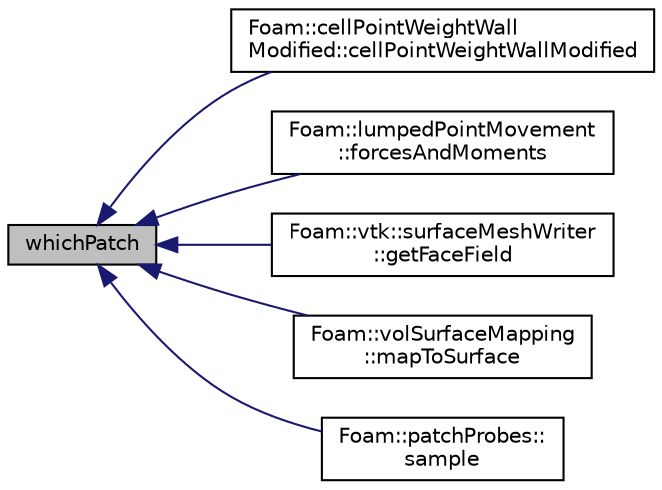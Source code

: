 digraph "whichPatch"
{
  bgcolor="transparent";
  edge [fontname="Helvetica",fontsize="10",labelfontname="Helvetica",labelfontsize="10"];
  node [fontname="Helvetica",fontsize="10",shape=record];
  rankdir="LR";
  Node1 [label="whichPatch",height=0.2,width=0.4,color="black", fillcolor="grey75", style="filled" fontcolor="black"];
  Node1 -> Node2 [dir="back",color="midnightblue",fontsize="10",style="solid",fontname="Helvetica"];
  Node2 [label="Foam::cellPointWeightWall\lModified::cellPointWeightWallModified",height=0.2,width=0.4,color="black",URL="$classFoam_1_1cellPointWeightWallModified.html#a57cd08e2af1e28f48cd8ea95557dcb5a",tooltip="Construct from components. "];
  Node1 -> Node3 [dir="back",color="midnightblue",fontsize="10",style="solid",fontname="Helvetica"];
  Node3 [label="Foam::lumpedPointMovement\l::forcesAndMoments",height=0.2,width=0.4,color="black",URL="$classFoam_1_1lumpedPointMovement.html#a758e7b52b561dcb9115ad1a0edf4c8d8",tooltip="The forces and moments acting on each pressure-zone. "];
  Node1 -> Node4 [dir="back",color="midnightblue",fontsize="10",style="solid",fontname="Helvetica"];
  Node4 [label="Foam::vtk::surfaceMeshWriter\l::getFaceField",height=0.2,width=0.4,color="black",URL="$classFoam_1_1vtk_1_1surfaceMeshWriter.html#af1f041d43f30e171581e3e34bb8b17ee"];
  Node1 -> Node5 [dir="back",color="midnightblue",fontsize="10",style="solid",fontname="Helvetica"];
  Node5 [label="Foam::volSurfaceMapping\l::mapToSurface",height=0.2,width=0.4,color="black",URL="$classFoam_1_1volSurfaceMapping.html#a742264d98c45db102eb8549c81179b3c"];
  Node1 -> Node6 [dir="back",color="midnightblue",fontsize="10",style="solid",fontname="Helvetica"];
  Node6 [label="Foam::patchProbes::\lsample",height=0.2,width=0.4,color="black",URL="$classFoam_1_1patchProbes.html#aa9cfcb0c05cd2a39f506c5950a320172"];
}
